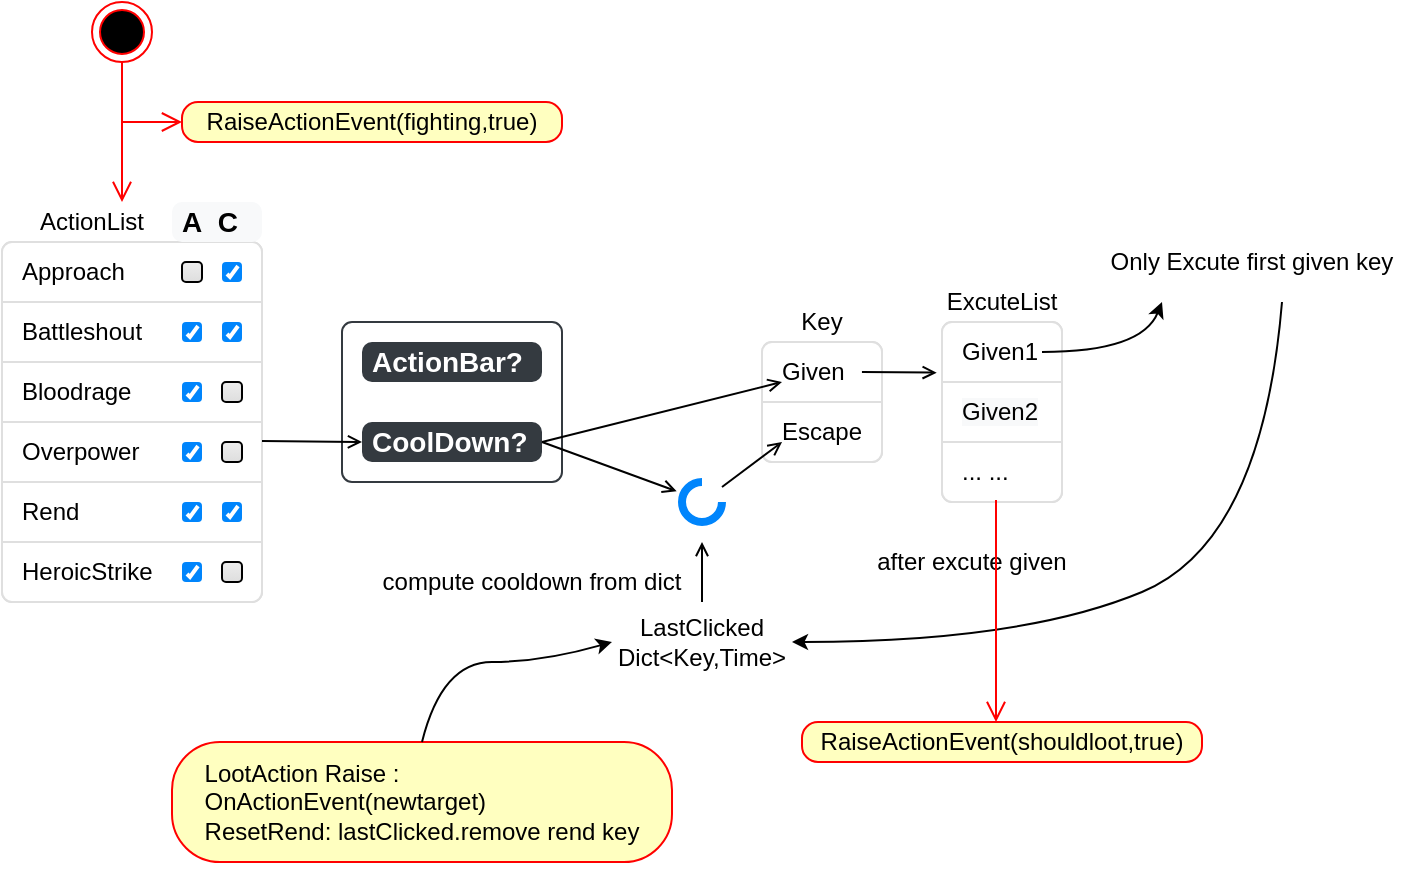 <mxfile version="20.0.3" type="github">
  <diagram id="RLPOEAdhcGwVArlybR_r" name="Page-1">
    <mxGraphModel dx="1422" dy="762" grid="1" gridSize="10" guides="1" tooltips="1" connect="1" arrows="1" fold="1" page="1" pageScale="1" pageWidth="827" pageHeight="1169" math="0" shadow="0">
      <root>
        <mxCell id="0" />
        <mxCell id="1" parent="0" />
        <mxCell id="MGv8dR7Y4dB5yCq7bM32-1" value="" style="html=1;shadow=0;dashed=0;shape=mxgraph.bootstrap.rrect;rSize=5;strokeColor=#DFDFDF;html=1;whiteSpace=wrap;fillColor=#FFFFFF;fontColor=#000000;" parent="1" vertex="1">
          <mxGeometry x="120" y="290" width="130" height="180" as="geometry" />
        </mxCell>
        <mxCell id="MGv8dR7Y4dB5yCq7bM32-2" value="Approach" style="strokeColor=inherit;fillColor=inherit;gradientColor=inherit;fontColor=inherit;html=1;shadow=0;dashed=0;shape=mxgraph.bootstrap.topButton;rSize=5;perimeter=none;whiteSpace=wrap;resizeWidth=1;align=left;spacing=10;" parent="MGv8dR7Y4dB5yCq7bM32-1" vertex="1">
          <mxGeometry width="130" height="30" relative="1" as="geometry" />
        </mxCell>
        <mxCell id="MGv8dR7Y4dB5yCq7bM32-3" value="Battleshout" style="strokeColor=inherit;fillColor=inherit;gradientColor=inherit;fontColor=inherit;html=1;shadow=0;dashed=0;perimeter=none;whiteSpace=wrap;resizeWidth=1;align=left;spacing=10;" parent="MGv8dR7Y4dB5yCq7bM32-1" vertex="1">
          <mxGeometry width="130" height="30" relative="1" as="geometry">
            <mxPoint y="30" as="offset" />
          </mxGeometry>
        </mxCell>
        <mxCell id="MGv8dR7Y4dB5yCq7bM32-4" value="Bloodrage" style="strokeColor=inherit;fillColor=inherit;gradientColor=inherit;fontColor=inherit;html=1;shadow=0;dashed=0;perimeter=none;whiteSpace=wrap;resizeWidth=1;align=left;spacing=10;" parent="MGv8dR7Y4dB5yCq7bM32-1" vertex="1">
          <mxGeometry width="130" height="30" relative="1" as="geometry">
            <mxPoint y="60" as="offset" />
          </mxGeometry>
        </mxCell>
        <mxCell id="MGv8dR7Y4dB5yCq7bM32-5" value="Overpower" style="strokeColor=inherit;fillColor=inherit;gradientColor=inherit;fontColor=inherit;html=1;shadow=0;dashed=0;perimeter=none;whiteSpace=wrap;resizeWidth=1;align=left;spacing=10;" parent="MGv8dR7Y4dB5yCq7bM32-1" vertex="1">
          <mxGeometry width="130" height="30" relative="1" as="geometry">
            <mxPoint y="90" as="offset" />
          </mxGeometry>
        </mxCell>
        <mxCell id="MGv8dR7Y4dB5yCq7bM32-6" value="HeroicStrike" style="strokeColor=inherit;fillColor=inherit;gradientColor=inherit;fontColor=inherit;html=1;shadow=0;dashed=0;shape=mxgraph.bootstrap.bottomButton;rSize=5;perimeter=none;whiteSpace=wrap;resizeWidth=1;resizeHeight=0;align=left;spacing=10;" parent="MGv8dR7Y4dB5yCq7bM32-1" vertex="1">
          <mxGeometry y="1" width="130" height="30" relative="1" as="geometry">
            <mxPoint y="-30" as="offset" />
          </mxGeometry>
        </mxCell>
        <mxCell id="MGv8dR7Y4dB5yCq7bM32-16" value="Rend" style="strokeColor=inherit;fillColor=inherit;gradientColor=inherit;fontColor=inherit;html=1;shadow=0;dashed=0;perimeter=none;whiteSpace=wrap;resizeWidth=1;align=left;spacing=10;" parent="MGv8dR7Y4dB5yCq7bM32-1" vertex="1">
          <mxGeometry width="130" height="30" relative="1" as="geometry">
            <mxPoint y="120" as="offset" />
          </mxGeometry>
        </mxCell>
        <mxCell id="MGv8dR7Y4dB5yCq7bM32-70" value="" style="html=1;shadow=0;dashed=0;shape=mxgraph.bootstrap.checkbox2;labelPosition=right;verticalLabelPosition=middle;align=left;verticalAlign=middle;gradientColor=#DEDEDE;fillColor=#EDEDED;checked=1;spacing=5;checkedFill=#0085FC;checkedStroke=#ffffff;sketch=0;" parent="MGv8dR7Y4dB5yCq7bM32-1" vertex="1">
          <mxGeometry x="110" y="10" width="10" height="10" as="geometry" />
        </mxCell>
        <mxCell id="MGv8dR7Y4dB5yCq7bM32-71" value="" style="html=1;shadow=0;dashed=0;shape=mxgraph.bootstrap.checkbox2;labelPosition=right;verticalLabelPosition=middle;align=left;verticalAlign=middle;gradientColor=#DEDEDE;fillColor=#EDEDED;checked=0;spacing=5;fontColor=#6C767D;checkedFill=#0085FC;checkedStroke=#ffffff;sketch=0;" parent="MGv8dR7Y4dB5yCq7bM32-1" vertex="1">
          <mxGeometry x="90" y="10" width="10" height="10" as="geometry" />
        </mxCell>
        <mxCell id="MGv8dR7Y4dB5yCq7bM32-73" value="" style="html=1;shadow=0;dashed=0;shape=mxgraph.bootstrap.checkbox2;labelPosition=right;verticalLabelPosition=middle;align=left;verticalAlign=middle;gradientColor=#DEDEDE;fillColor=#EDEDED;checked=0;spacing=5;fontColor=#6C767D;checkedFill=#0085FC;checkedStroke=#ffffff;sketch=0;" parent="MGv8dR7Y4dB5yCq7bM32-1" vertex="1">
          <mxGeometry x="110" y="160" width="10" height="10" as="geometry" />
        </mxCell>
        <mxCell id="MGv8dR7Y4dB5yCq7bM32-74" value="" style="html=1;shadow=0;dashed=0;shape=mxgraph.bootstrap.checkbox2;labelPosition=right;verticalLabelPosition=middle;align=left;verticalAlign=middle;gradientColor=#DEDEDE;fillColor=#EDEDED;checked=1;spacing=5;checkedFill=#0085FC;checkedStroke=#ffffff;sketch=0;" parent="MGv8dR7Y4dB5yCq7bM32-1" vertex="1">
          <mxGeometry x="90" y="160" width="10" height="10" as="geometry" />
        </mxCell>
        <mxCell id="MGv8dR7Y4dB5yCq7bM32-75" value="" style="html=1;shadow=0;dashed=0;shape=mxgraph.bootstrap.checkbox2;labelPosition=right;verticalLabelPosition=middle;align=left;verticalAlign=middle;gradientColor=#DEDEDE;fillColor=#EDEDED;checked=1;spacing=5;checkedFill=#0085FC;checkedStroke=#ffffff;sketch=0;" parent="MGv8dR7Y4dB5yCq7bM32-1" vertex="1">
          <mxGeometry x="90" y="40" width="10" height="10" as="geometry" />
        </mxCell>
        <mxCell id="MGv8dR7Y4dB5yCq7bM32-76" value="" style="html=1;shadow=0;dashed=0;shape=mxgraph.bootstrap.checkbox2;labelPosition=right;verticalLabelPosition=middle;align=left;verticalAlign=middle;gradientColor=#DEDEDE;fillColor=#EDEDED;checked=1;spacing=5;checkedFill=#0085FC;checkedStroke=#ffffff;sketch=0;" parent="MGv8dR7Y4dB5yCq7bM32-1" vertex="1">
          <mxGeometry x="90" y="70" width="10" height="10" as="geometry" />
        </mxCell>
        <mxCell id="MGv8dR7Y4dB5yCq7bM32-77" value="" style="html=1;shadow=0;dashed=0;shape=mxgraph.bootstrap.checkbox2;labelPosition=right;verticalLabelPosition=middle;align=left;verticalAlign=middle;gradientColor=#DEDEDE;fillColor=#EDEDED;checked=1;spacing=5;checkedFill=#0085FC;checkedStroke=#ffffff;sketch=0;" parent="MGv8dR7Y4dB5yCq7bM32-1" vertex="1">
          <mxGeometry x="90" y="100" width="10" height="10" as="geometry" />
        </mxCell>
        <mxCell id="MGv8dR7Y4dB5yCq7bM32-78" value="" style="html=1;shadow=0;dashed=0;shape=mxgraph.bootstrap.checkbox2;labelPosition=right;verticalLabelPosition=middle;align=left;verticalAlign=middle;gradientColor=#DEDEDE;fillColor=#EDEDED;checked=1;spacing=5;checkedFill=#0085FC;checkedStroke=#ffffff;sketch=0;" parent="MGv8dR7Y4dB5yCq7bM32-1" vertex="1">
          <mxGeometry x="90" y="130" width="10" height="10" as="geometry" />
        </mxCell>
        <mxCell id="MGv8dR7Y4dB5yCq7bM32-79" value="" style="html=1;shadow=0;dashed=0;shape=mxgraph.bootstrap.checkbox2;labelPosition=right;verticalLabelPosition=middle;align=left;verticalAlign=middle;gradientColor=#DEDEDE;fillColor=#EDEDED;checked=0;spacing=5;fontColor=#6C767D;checkedFill=#0085FC;checkedStroke=#ffffff;sketch=0;" parent="MGv8dR7Y4dB5yCq7bM32-1" vertex="1">
          <mxGeometry x="110" y="70" width="10" height="10" as="geometry" />
        </mxCell>
        <mxCell id="MGv8dR7Y4dB5yCq7bM32-80" value="" style="html=1;shadow=0;dashed=0;shape=mxgraph.bootstrap.checkbox2;labelPosition=right;verticalLabelPosition=middle;align=left;verticalAlign=middle;gradientColor=#DEDEDE;fillColor=#EDEDED;checked=1;spacing=5;checkedFill=#0085FC;checkedStroke=#ffffff;sketch=0;" parent="MGv8dR7Y4dB5yCq7bM32-1" vertex="1">
          <mxGeometry x="110" y="130" width="10" height="10" as="geometry" />
        </mxCell>
        <mxCell id="MGv8dR7Y4dB5yCq7bM32-81" value="" style="html=1;shadow=0;dashed=0;shape=mxgraph.bootstrap.checkbox2;labelPosition=right;verticalLabelPosition=middle;align=left;verticalAlign=middle;gradientColor=#DEDEDE;fillColor=#EDEDED;checked=0;spacing=5;fontColor=#6C767D;checkedFill=#0085FC;checkedStroke=#ffffff;sketch=0;" parent="MGv8dR7Y4dB5yCq7bM32-1" vertex="1">
          <mxGeometry x="110" y="100" width="10" height="10" as="geometry" />
        </mxCell>
        <mxCell id="MGv8dR7Y4dB5yCq7bM32-82" value="" style="html=1;shadow=0;dashed=0;shape=mxgraph.bootstrap.checkbox2;labelPosition=right;verticalLabelPosition=middle;align=left;verticalAlign=middle;gradientColor=#DEDEDE;fillColor=#EDEDED;checked=1;spacing=5;checkedFill=#0085FC;checkedStroke=#ffffff;sketch=0;" parent="MGv8dR7Y4dB5yCq7bM32-1" vertex="1">
          <mxGeometry x="110" y="40" width="10" height="10" as="geometry" />
        </mxCell>
        <mxCell id="MGv8dR7Y4dB5yCq7bM32-22" value="ActionBar?" style="html=1;shadow=0;dashed=0;shape=mxgraph.bootstrap.rrect;rSize=5;strokeColor=none;strokeWidth=1;fillColor=#343A40;fontColor=#FFFFFF;whiteSpace=wrap;align=left;verticalAlign=middle;spacingLeft=0;fontStyle=1;fontSize=14;spacing=5;" parent="1" vertex="1">
          <mxGeometry x="300" y="340" width="90" height="20" as="geometry" />
        </mxCell>
        <mxCell id="MGv8dR7Y4dB5yCq7bM32-23" value="CoolDown?" style="html=1;shadow=0;dashed=0;shape=mxgraph.bootstrap.rrect;rSize=5;strokeColor=none;strokeWidth=1;fillColor=#343A40;fontColor=#FFFFFF;whiteSpace=wrap;align=left;verticalAlign=middle;spacingLeft=0;fontStyle=1;fontSize=14;spacing=5;" parent="1" vertex="1">
          <mxGeometry x="300" y="380" width="90" height="20" as="geometry" />
        </mxCell>
        <mxCell id="MGv8dR7Y4dB5yCq7bM32-24" value="" style="html=1;shadow=0;dashed=0;shape=mxgraph.bootstrap.rrect;rSize=5;strokeColor=#343A40;strokeWidth=1;fillColor=none;fontColor=#343A40;whiteSpace=wrap;align=center;verticalAlign=middle;spacingLeft=0;fontStyle=0;fontSize=16;spacing=5;" parent="1" vertex="1">
          <mxGeometry x="290" y="330" width="110" height="80" as="geometry" />
        </mxCell>
        <mxCell id="MGv8dR7Y4dB5yCq7bM32-25" value="" style="html=1;shadow=0;dashed=0;shape=mxgraph.bootstrap.rrect;rSize=5;strokeColor=#DFDFDF;html=1;whiteSpace=wrap;fillColor=#FFFFFF;fontColor=#000000;" parent="1" vertex="1">
          <mxGeometry x="500" y="340" width="60" height="60" as="geometry" />
        </mxCell>
        <mxCell id="MGv8dR7Y4dB5yCq7bM32-26" value="Given" style="strokeColor=inherit;fillColor=inherit;gradientColor=inherit;fontColor=inherit;html=1;shadow=0;dashed=0;shape=mxgraph.bootstrap.topButton;rSize=5;perimeter=none;whiteSpace=wrap;resizeWidth=1;align=left;spacing=10;" parent="MGv8dR7Y4dB5yCq7bM32-25" vertex="1">
          <mxGeometry width="60" height="30" relative="1" as="geometry" />
        </mxCell>
        <mxCell id="MGv8dR7Y4dB5yCq7bM32-28" value="Escape" style="strokeColor=inherit;fillColor=inherit;gradientColor=inherit;fontColor=inherit;html=1;shadow=0;dashed=0;shape=mxgraph.bootstrap.bottomButton;rSize=5;perimeter=none;whiteSpace=wrap;resizeWidth=1;resizeHeight=0;align=left;spacing=10;" parent="MGv8dR7Y4dB5yCq7bM32-25" vertex="1">
          <mxGeometry y="1" width="60" height="30" relative="1" as="geometry">
            <mxPoint y="-30" as="offset" />
          </mxGeometry>
        </mxCell>
        <mxCell id="MGv8dR7Y4dB5yCq7bM32-30" value="Key" style="text;html=1;strokeColor=none;fillColor=none;align=center;verticalAlign=middle;whiteSpace=wrap;rounded=0;" parent="1" vertex="1">
          <mxGeometry x="500" y="320" width="60" height="20" as="geometry" />
        </mxCell>
        <mxCell id="MGv8dR7Y4dB5yCq7bM32-31" value="ActionList" style="text;html=1;strokeColor=none;fillColor=none;align=center;verticalAlign=middle;whiteSpace=wrap;rounded=0;" parent="1" vertex="1">
          <mxGeometry x="135" y="270" width="60" height="20" as="geometry" />
        </mxCell>
        <mxCell id="MGv8dR7Y4dB5yCq7bM32-83" value="A&amp;nbsp; C" style="html=1;shadow=0;dashed=0;shape=mxgraph.bootstrap.rrect;rSize=5;strokeColor=none;strokeWidth=1;fillColor=#F8F9FA;fontColor=#000000;whiteSpace=wrap;align=left;verticalAlign=middle;spacingLeft=0;fontStyle=1;fontSize=14;spacing=5;" parent="1" vertex="1">
          <mxGeometry x="205" y="270" width="45" height="20" as="geometry" />
        </mxCell>
        <mxCell id="MGv8dR7Y4dB5yCq7bM32-84" value="" style="html=1;shadow=0;dashed=0;shape=mxgraph.basic.arc;startAngle=0.25;endAngle=1;strokeWidth=4;strokeColor=#0085FC;" parent="1" vertex="1">
          <mxGeometry x="460" y="410" width="20" height="20" as="geometry" />
        </mxCell>
        <mxCell id="MGv8dR7Y4dB5yCq7bM32-85" value="" style="endArrow=open;endFill=1;endSize=5;html=1;rounded=0;startSize=0;" parent="1" edge="1">
          <mxGeometry width="160" relative="1" as="geometry">
            <mxPoint x="250" y="389.5" as="sourcePoint" />
            <mxPoint x="300" y="390" as="targetPoint" />
          </mxGeometry>
        </mxCell>
        <mxCell id="MGv8dR7Y4dB5yCq7bM32-86" value="" style="endArrow=open;endFill=1;endSize=5;html=1;rounded=0;startSize=0;" parent="1" edge="1">
          <mxGeometry width="160" relative="1" as="geometry">
            <mxPoint x="390" y="390" as="sourcePoint" />
            <mxPoint x="510" y="360" as="targetPoint" />
          </mxGeometry>
        </mxCell>
        <mxCell id="MGv8dR7Y4dB5yCq7bM32-87" value="" style="endArrow=open;endFill=1;endSize=5;html=1;rounded=0;startSize=0;entryX=0.167;entryY=0.667;entryDx=0;entryDy=0;entryPerimeter=0;" parent="1" source="MGv8dR7Y4dB5yCq7bM32-84" target="MGv8dR7Y4dB5yCq7bM32-28" edge="1">
          <mxGeometry width="160" relative="1" as="geometry">
            <mxPoint x="490" y="390" as="sourcePoint" />
            <mxPoint x="570" y="395" as="targetPoint" />
          </mxGeometry>
        </mxCell>
        <mxCell id="MGv8dR7Y4dB5yCq7bM32-88" value="" style="endArrow=open;endFill=1;endSize=5;html=1;rounded=0;startSize=0;entryX=-0.133;entryY=0.233;entryDx=0;entryDy=0;entryPerimeter=0;" parent="1" target="MGv8dR7Y4dB5yCq7bM32-84" edge="1">
          <mxGeometry width="160" relative="1" as="geometry">
            <mxPoint x="390" y="390" as="sourcePoint" />
            <mxPoint x="466.66" y="426" as="targetPoint" />
          </mxGeometry>
        </mxCell>
        <mxCell id="MGv8dR7Y4dB5yCq7bM32-89" value="LastClicked Dict&amp;lt;Key,Time&amp;gt;" style="text;html=1;strokeColor=none;fillColor=none;align=center;verticalAlign=middle;whiteSpace=wrap;rounded=0;" parent="1" vertex="1">
          <mxGeometry x="425" y="480" width="90" height="20" as="geometry" />
        </mxCell>
        <mxCell id="MGv8dR7Y4dB5yCq7bM32-90" value="" style="html=1;shadow=0;dashed=0;shape=mxgraph.bootstrap.rrect;rSize=5;strokeColor=#DFDFDF;html=1;whiteSpace=wrap;fillColor=#FFFFFF;fontColor=#000000;" parent="1" vertex="1">
          <mxGeometry x="590" y="330" width="60" height="90" as="geometry" />
        </mxCell>
        <mxCell id="MGv8dR7Y4dB5yCq7bM32-91" value="Given1" style="strokeColor=inherit;fillColor=inherit;gradientColor=inherit;fontColor=inherit;html=1;shadow=0;dashed=0;shape=mxgraph.bootstrap.topButton;rSize=5;perimeter=none;whiteSpace=wrap;resizeWidth=1;align=left;spacing=10;" parent="MGv8dR7Y4dB5yCq7bM32-90" vertex="1">
          <mxGeometry width="60" height="30" relative="1" as="geometry" />
        </mxCell>
        <mxCell id="MGv8dR7Y4dB5yCq7bM32-92" value="... ..." style="strokeColor=inherit;fillColor=inherit;gradientColor=inherit;fontColor=inherit;html=1;shadow=0;dashed=0;shape=mxgraph.bootstrap.bottomButton;rSize=5;perimeter=none;whiteSpace=wrap;resizeWidth=1;resizeHeight=0;align=left;spacing=10;" parent="MGv8dR7Y4dB5yCq7bM32-90" vertex="1">
          <mxGeometry y="1" width="60" height="30" relative="1" as="geometry">
            <mxPoint y="-30" as="offset" />
          </mxGeometry>
        </mxCell>
        <mxCell id="MGv8dR7Y4dB5yCq7bM32-94" value="&lt;span style=&quot;color: rgb(0, 0, 0); font-family: Helvetica; font-size: 12px; font-style: normal; font-variant-ligatures: normal; font-variant-caps: normal; font-weight: 400; letter-spacing: normal; orphans: 2; text-align: left; text-indent: 0px; text-transform: none; widows: 2; word-spacing: 0px; -webkit-text-stroke-width: 0px; background-color: rgb(248, 249, 250); text-decoration-thickness: initial; text-decoration-style: initial; text-decoration-color: initial; float: none; display: inline !important;&quot;&gt;Given2&lt;/span&gt;" style="strokeColor=inherit;fillColor=inherit;gradientColor=inherit;fontColor=inherit;html=1;shadow=0;dashed=0;perimeter=none;whiteSpace=wrap;resizeWidth=1;align=left;spacing=10;" parent="MGv8dR7Y4dB5yCq7bM32-90" vertex="1">
          <mxGeometry y="30" width="60" height="30" as="geometry" />
        </mxCell>
        <mxCell id="MGv8dR7Y4dB5yCq7bM32-93" value="ExcuteList" style="text;html=1;strokeColor=none;fillColor=none;align=center;verticalAlign=middle;whiteSpace=wrap;rounded=0;" parent="1" vertex="1">
          <mxGeometry x="590" y="310" width="60" height="20" as="geometry" />
        </mxCell>
        <mxCell id="MGv8dR7Y4dB5yCq7bM32-95" value="" style="endArrow=open;endFill=1;endSize=5;html=1;rounded=0;startSize=0;entryX=-0.044;entryY=-0.156;entryDx=0;entryDy=0;entryPerimeter=0;exitX=0.833;exitY=0.5;exitDx=0;exitDy=0;exitPerimeter=0;" parent="1" source="MGv8dR7Y4dB5yCq7bM32-26" target="MGv8dR7Y4dB5yCq7bM32-94" edge="1">
          <mxGeometry width="160" relative="1" as="geometry">
            <mxPoint x="550" y="350" as="sourcePoint" />
            <mxPoint x="520" y="370" as="targetPoint" />
          </mxGeometry>
        </mxCell>
        <mxCell id="MGv8dR7Y4dB5yCq7bM32-99" value="" style="curved=1;endArrow=classic;html=1;rounded=0;startSize=0;endSize=5;" parent="1" edge="1">
          <mxGeometry width="50" height="50" relative="1" as="geometry">
            <mxPoint x="640" y="345" as="sourcePoint" />
            <mxPoint x="700" y="320" as="targetPoint" />
            <Array as="points">
              <mxPoint x="690" y="345" />
            </Array>
          </mxGeometry>
        </mxCell>
        <mxCell id="MGv8dR7Y4dB5yCq7bM32-100" value="Only Excute first given key" style="text;html=1;strokeColor=none;fillColor=none;align=center;verticalAlign=middle;whiteSpace=wrap;rounded=0;" parent="1" vertex="1">
          <mxGeometry x="670" y="290" width="150" height="20" as="geometry" />
        </mxCell>
        <mxCell id="MGv8dR7Y4dB5yCq7bM32-101" value="" style="curved=1;endArrow=classic;html=1;rounded=0;startSize=0;endSize=5;entryX=1;entryY=0.5;entryDx=0;entryDy=0;" parent="1" target="MGv8dR7Y4dB5yCq7bM32-89" edge="1">
          <mxGeometry width="50" height="50" relative="1" as="geometry">
            <mxPoint x="760" y="320" as="sourcePoint" />
            <mxPoint x="440" y="320" as="targetPoint" />
            <Array as="points">
              <mxPoint x="750" y="440" />
              <mxPoint x="630" y="490" />
            </Array>
          </mxGeometry>
        </mxCell>
        <mxCell id="MGv8dR7Y4dB5yCq7bM32-103" value="" style="endArrow=open;endFill=1;endSize=5;html=1;rounded=0;startSize=0;" parent="1" edge="1">
          <mxGeometry width="160" relative="1" as="geometry">
            <mxPoint x="470" y="470" as="sourcePoint" />
            <mxPoint x="470" y="440" as="targetPoint" />
          </mxGeometry>
        </mxCell>
        <mxCell id="MGv8dR7Y4dB5yCq7bM32-104" value="compute cooldown from dict" style="text;html=1;strokeColor=none;fillColor=none;align=center;verticalAlign=middle;whiteSpace=wrap;rounded=0;" parent="1" vertex="1">
          <mxGeometry x="300" y="450" width="170" height="20" as="geometry" />
        </mxCell>
        <mxCell id="av6z6smTz8OFn_1u3UOK-3" value="after excute given" style="text;html=1;strokeColor=none;fillColor=none;align=center;verticalAlign=middle;whiteSpace=wrap;rounded=0;" vertex="1" parent="1">
          <mxGeometry x="530" y="440" width="150" height="20" as="geometry" />
        </mxCell>
        <mxCell id="av6z6smTz8OFn_1u3UOK-4" value="&lt;span style=&quot;text-align: left;&quot;&gt;RaiseActionEvent(shouldloot,true)&lt;/span&gt;" style="rounded=1;whiteSpace=wrap;html=1;arcSize=40;fontColor=#000000;fillColor=#ffffc0;strokeColor=#ff0000;" vertex="1" parent="1">
          <mxGeometry x="520" y="530" width="200" height="20" as="geometry" />
        </mxCell>
        <mxCell id="av6z6smTz8OFn_1u3UOK-5" value="" style="edgeStyle=orthogonalEdgeStyle;html=1;verticalAlign=bottom;endArrow=open;endSize=8;strokeColor=#ff0000;rounded=0;exitX=0.45;exitY=0.967;exitDx=0;exitDy=0;exitPerimeter=0;" edge="1" source="MGv8dR7Y4dB5yCq7bM32-92" parent="1">
          <mxGeometry relative="1" as="geometry">
            <mxPoint x="617" y="530" as="targetPoint" />
          </mxGeometry>
        </mxCell>
        <mxCell id="av6z6smTz8OFn_1u3UOK-6" value="&lt;span style=&quot;text-align: left;&quot;&gt;RaiseActionEvent(fighting,true)&lt;/span&gt;" style="rounded=1;whiteSpace=wrap;html=1;arcSize=40;fontColor=#000000;fillColor=#ffffc0;strokeColor=#ff0000;" vertex="1" parent="1">
          <mxGeometry x="210" y="220" width="190" height="20" as="geometry" />
        </mxCell>
        <mxCell id="av6z6smTz8OFn_1u3UOK-7" value="" style="edgeStyle=orthogonalEdgeStyle;html=1;verticalAlign=bottom;endArrow=open;endSize=8;strokeColor=#ff0000;rounded=0;entryX=0.75;entryY=0;entryDx=0;entryDy=0;exitX=0.5;exitY=1;exitDx=0;exitDy=0;" edge="1" source="av6z6smTz8OFn_1u3UOK-8" parent="1" target="MGv8dR7Y4dB5yCq7bM32-31">
          <mxGeometry relative="1" as="geometry">
            <mxPoint x="180" y="240" as="targetPoint" />
            <mxPoint x="270" y="240" as="sourcePoint" />
            <Array as="points">
              <mxPoint x="180" y="270" />
              <mxPoint x="180" y="270" />
            </Array>
          </mxGeometry>
        </mxCell>
        <mxCell id="av6z6smTz8OFn_1u3UOK-8" value="" style="ellipse;html=1;shape=endState;fillColor=#000000;strokeColor=#ff0000;" vertex="1" parent="1">
          <mxGeometry x="165" y="170" width="30" height="30" as="geometry" />
        </mxCell>
        <mxCell id="av6z6smTz8OFn_1u3UOK-9" value="" style="edgeStyle=orthogonalEdgeStyle;html=1;verticalAlign=bottom;endArrow=open;endSize=8;strokeColor=#ff0000;rounded=0;" edge="1" parent="1">
          <mxGeometry relative="1" as="geometry">
            <mxPoint x="210" y="230" as="targetPoint" />
            <mxPoint x="180" y="230" as="sourcePoint" />
          </mxGeometry>
        </mxCell>
        <mxCell id="av6z6smTz8OFn_1u3UOK-10" value="&lt;div style=&quot;text-align: left;&quot;&gt;&lt;br&gt;&lt;/div&gt;&lt;div style=&quot;text-align: left;&quot;&gt;LootAction Raise :&lt;span style=&quot;background-color: initial;&quot;&gt;&lt;br&gt;&lt;/span&gt;&lt;/div&gt;&lt;div style=&quot;text-align: left;&quot;&gt;&lt;span style=&quot;background-color: initial;&quot;&gt;OnActionEvent(&lt;/span&gt;&lt;span style=&quot;background-color: initial;&quot;&gt;newtarget&lt;/span&gt;&lt;span style=&quot;background-color: initial;&quot;&gt;)&lt;/span&gt;&lt;/div&gt;&lt;div style=&quot;text-align: left;&quot;&gt;&lt;span style=&quot;background-color: initial;&quot;&gt;ResetRend: lastClicked.remove rend key&lt;br&gt;&lt;/span&gt;&lt;/div&gt;&lt;div style=&quot;text-align: left;&quot;&gt;&lt;br&gt;&lt;/div&gt;" style="rounded=1;whiteSpace=wrap;html=1;arcSize=40;fontColor=#000000;fillColor=#ffffc0;strokeColor=#ff0000;" vertex="1" parent="1">
          <mxGeometry x="205" y="540" width="250" height="60" as="geometry" />
        </mxCell>
        <mxCell id="av6z6smTz8OFn_1u3UOK-12" value="" style="curved=1;endArrow=classic;html=1;rounded=0;startSize=0;endSize=5;entryX=0;entryY=0.5;entryDx=0;entryDy=0;exitX=0.5;exitY=0;exitDx=0;exitDy=0;" edge="1" parent="1" source="av6z6smTz8OFn_1u3UOK-10" target="MGv8dR7Y4dB5yCq7bM32-89">
          <mxGeometry width="50" height="50" relative="1" as="geometry">
            <mxPoint x="770" y="330" as="sourcePoint" />
            <mxPoint x="525" y="500" as="targetPoint" />
            <Array as="points">
              <mxPoint x="340" y="500" />
              <mxPoint x="390" y="500" />
            </Array>
          </mxGeometry>
        </mxCell>
      </root>
    </mxGraphModel>
  </diagram>
</mxfile>
